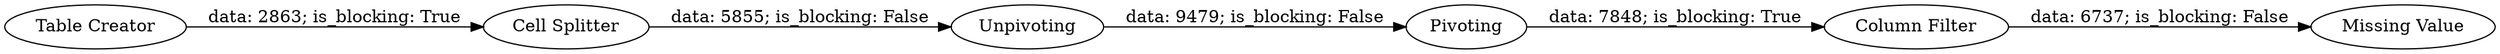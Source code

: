 digraph {
	"-8565992172275121433_7" [label="Cell Splitter"]
	"-8565992172275121433_8" [label=Pivoting]
	"-8565992172275121433_10" [label="Missing Value"]
	"-8565992172275121433_6" [label="Table Creator"]
	"-8565992172275121433_9" [label=Unpivoting]
	"-8565992172275121433_11" [label="Column Filter"]
	"-8565992172275121433_9" -> "-8565992172275121433_8" [label="data: 9479; is_blocking: False"]
	"-8565992172275121433_7" -> "-8565992172275121433_9" [label="data: 5855; is_blocking: False"]
	"-8565992172275121433_8" -> "-8565992172275121433_11" [label="data: 7848; is_blocking: True"]
	"-8565992172275121433_11" -> "-8565992172275121433_10" [label="data: 6737; is_blocking: False"]
	"-8565992172275121433_6" -> "-8565992172275121433_7" [label="data: 2863; is_blocking: True"]
	rankdir=LR
}
